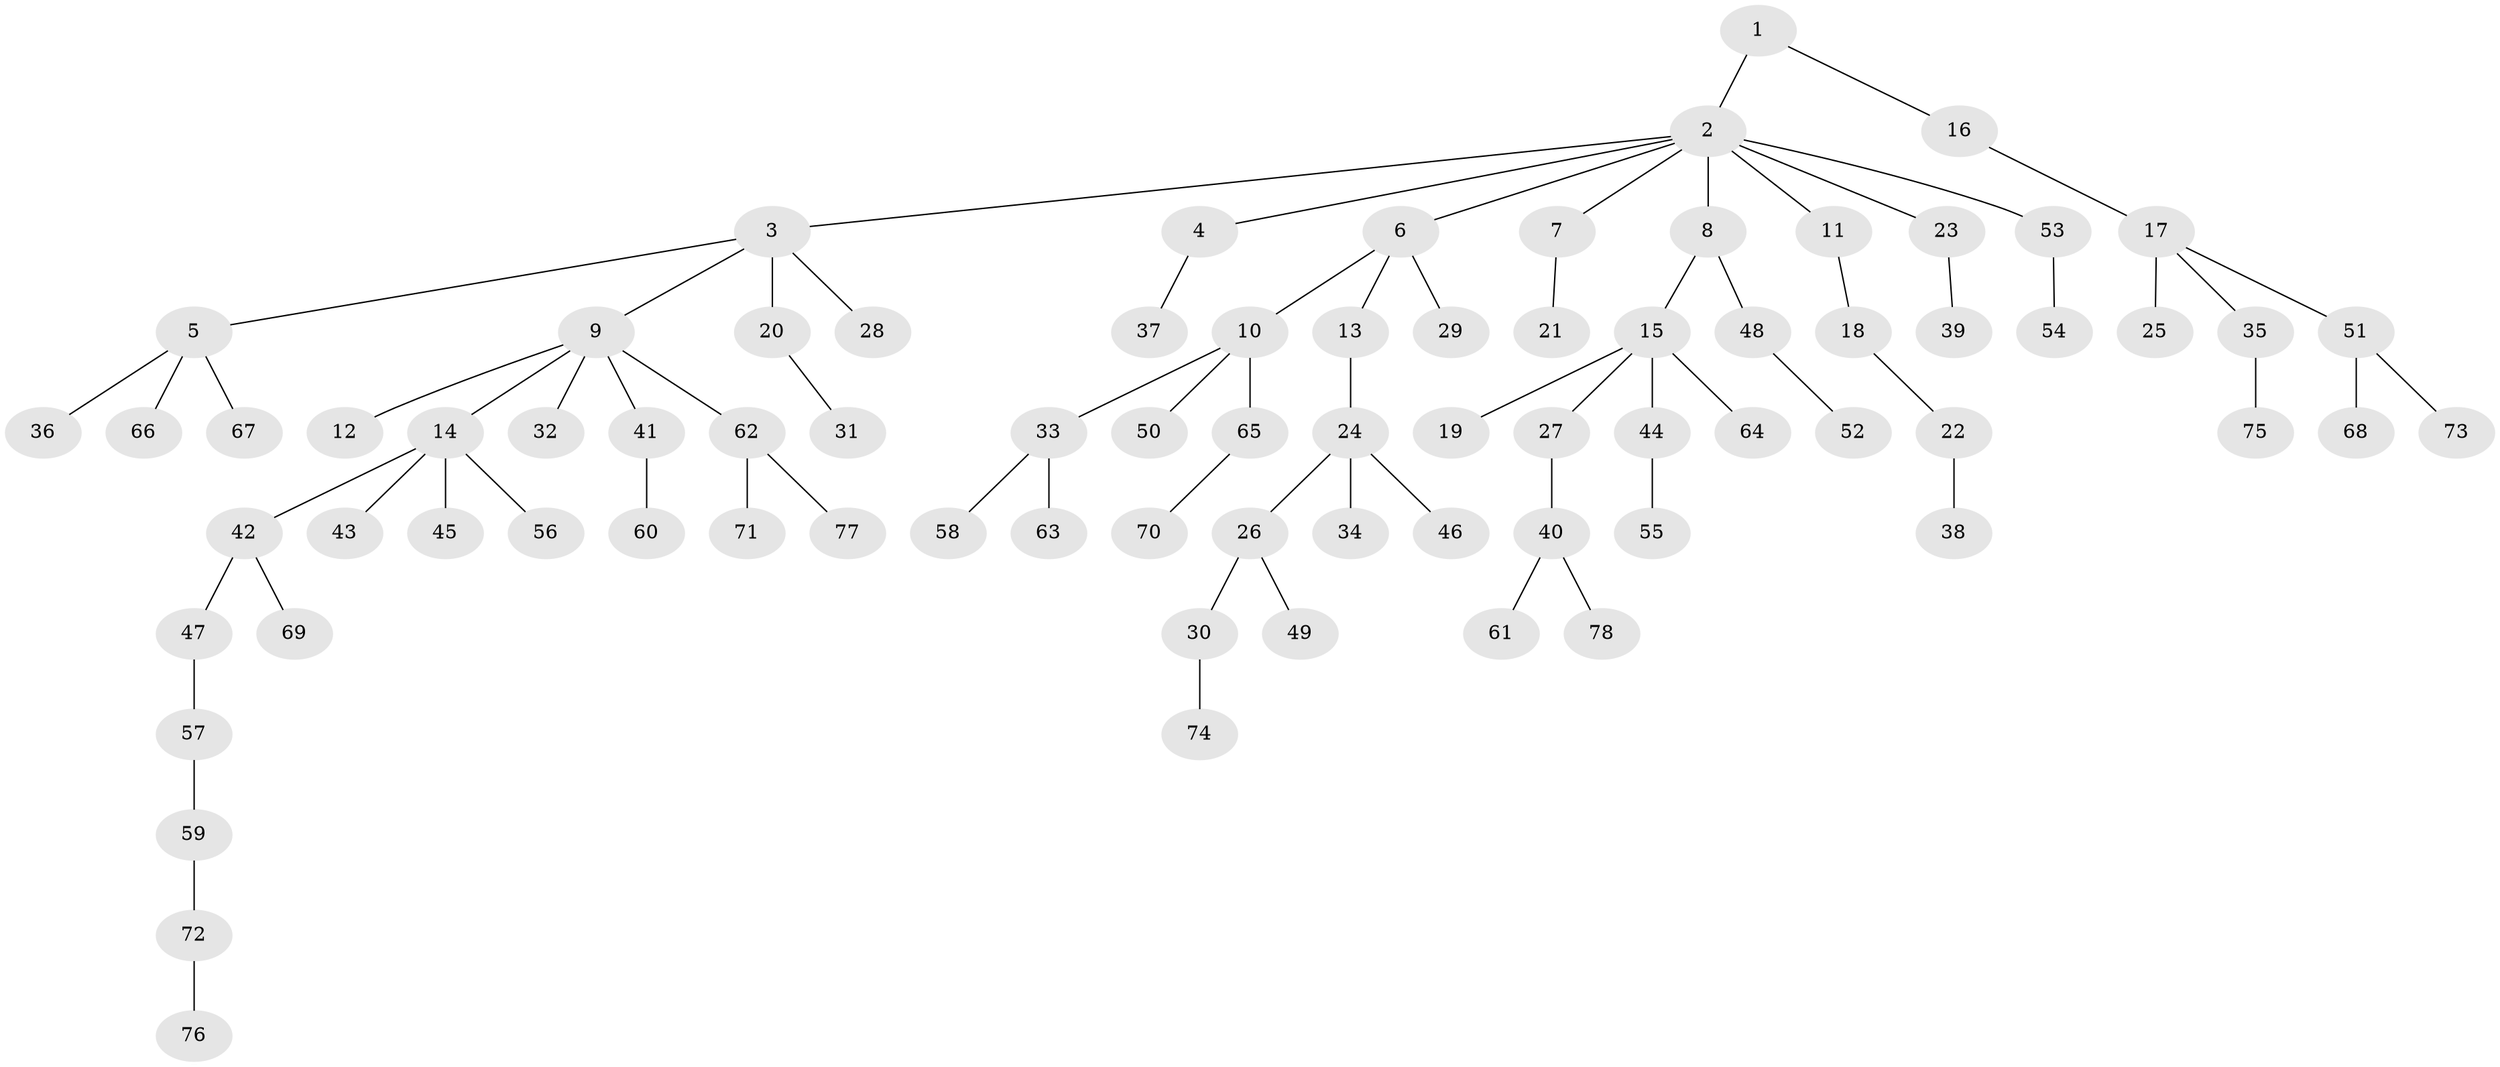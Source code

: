 // Generated by graph-tools (version 1.1) at 2025/26/03/09/25 03:26:31]
// undirected, 78 vertices, 77 edges
graph export_dot {
graph [start="1"]
  node [color=gray90,style=filled];
  1;
  2;
  3;
  4;
  5;
  6;
  7;
  8;
  9;
  10;
  11;
  12;
  13;
  14;
  15;
  16;
  17;
  18;
  19;
  20;
  21;
  22;
  23;
  24;
  25;
  26;
  27;
  28;
  29;
  30;
  31;
  32;
  33;
  34;
  35;
  36;
  37;
  38;
  39;
  40;
  41;
  42;
  43;
  44;
  45;
  46;
  47;
  48;
  49;
  50;
  51;
  52;
  53;
  54;
  55;
  56;
  57;
  58;
  59;
  60;
  61;
  62;
  63;
  64;
  65;
  66;
  67;
  68;
  69;
  70;
  71;
  72;
  73;
  74;
  75;
  76;
  77;
  78;
  1 -- 2;
  1 -- 16;
  2 -- 3;
  2 -- 4;
  2 -- 6;
  2 -- 7;
  2 -- 8;
  2 -- 11;
  2 -- 23;
  2 -- 53;
  3 -- 5;
  3 -- 9;
  3 -- 20;
  3 -- 28;
  4 -- 37;
  5 -- 36;
  5 -- 66;
  5 -- 67;
  6 -- 10;
  6 -- 13;
  6 -- 29;
  7 -- 21;
  8 -- 15;
  8 -- 48;
  9 -- 12;
  9 -- 14;
  9 -- 32;
  9 -- 41;
  9 -- 62;
  10 -- 33;
  10 -- 50;
  10 -- 65;
  11 -- 18;
  13 -- 24;
  14 -- 42;
  14 -- 43;
  14 -- 45;
  14 -- 56;
  15 -- 19;
  15 -- 27;
  15 -- 44;
  15 -- 64;
  16 -- 17;
  17 -- 25;
  17 -- 35;
  17 -- 51;
  18 -- 22;
  20 -- 31;
  22 -- 38;
  23 -- 39;
  24 -- 26;
  24 -- 34;
  24 -- 46;
  26 -- 30;
  26 -- 49;
  27 -- 40;
  30 -- 74;
  33 -- 58;
  33 -- 63;
  35 -- 75;
  40 -- 61;
  40 -- 78;
  41 -- 60;
  42 -- 47;
  42 -- 69;
  44 -- 55;
  47 -- 57;
  48 -- 52;
  51 -- 68;
  51 -- 73;
  53 -- 54;
  57 -- 59;
  59 -- 72;
  62 -- 71;
  62 -- 77;
  65 -- 70;
  72 -- 76;
}
